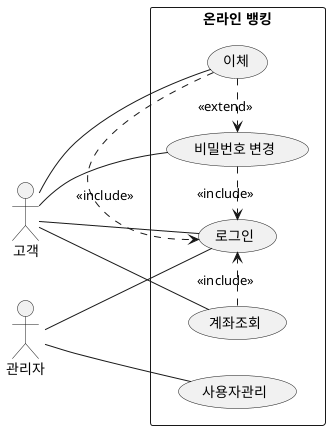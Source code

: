 @startuml "온라인 뱅킹 프로세스"
left to right direction
actor "고객" as customer
actor "관리자" as admin

rectangle "온라인 뱅킹" {
  usecase "계좌조회" as check_account
  usecase "이체" as transfer
  usecase "비밀번호 변경" as change_pw
  usecase "사용자관리" as manage_user
  usecase "로그인" as login
}

customer -- check_account
customer -- transfer
customer -- change_pw
customer -- login

admin -- manage_user
admin -- login

' 비밀번호 변경은 로그인 후, 고객만 변경 가능
transfer .> change_pw : <<extend>>
check_account .> login : <<include>>
transfer .> login : <<include>>

' 관리자는 사용자 관리 기능 추가
change_pw .> login : <<include>>
@enduml